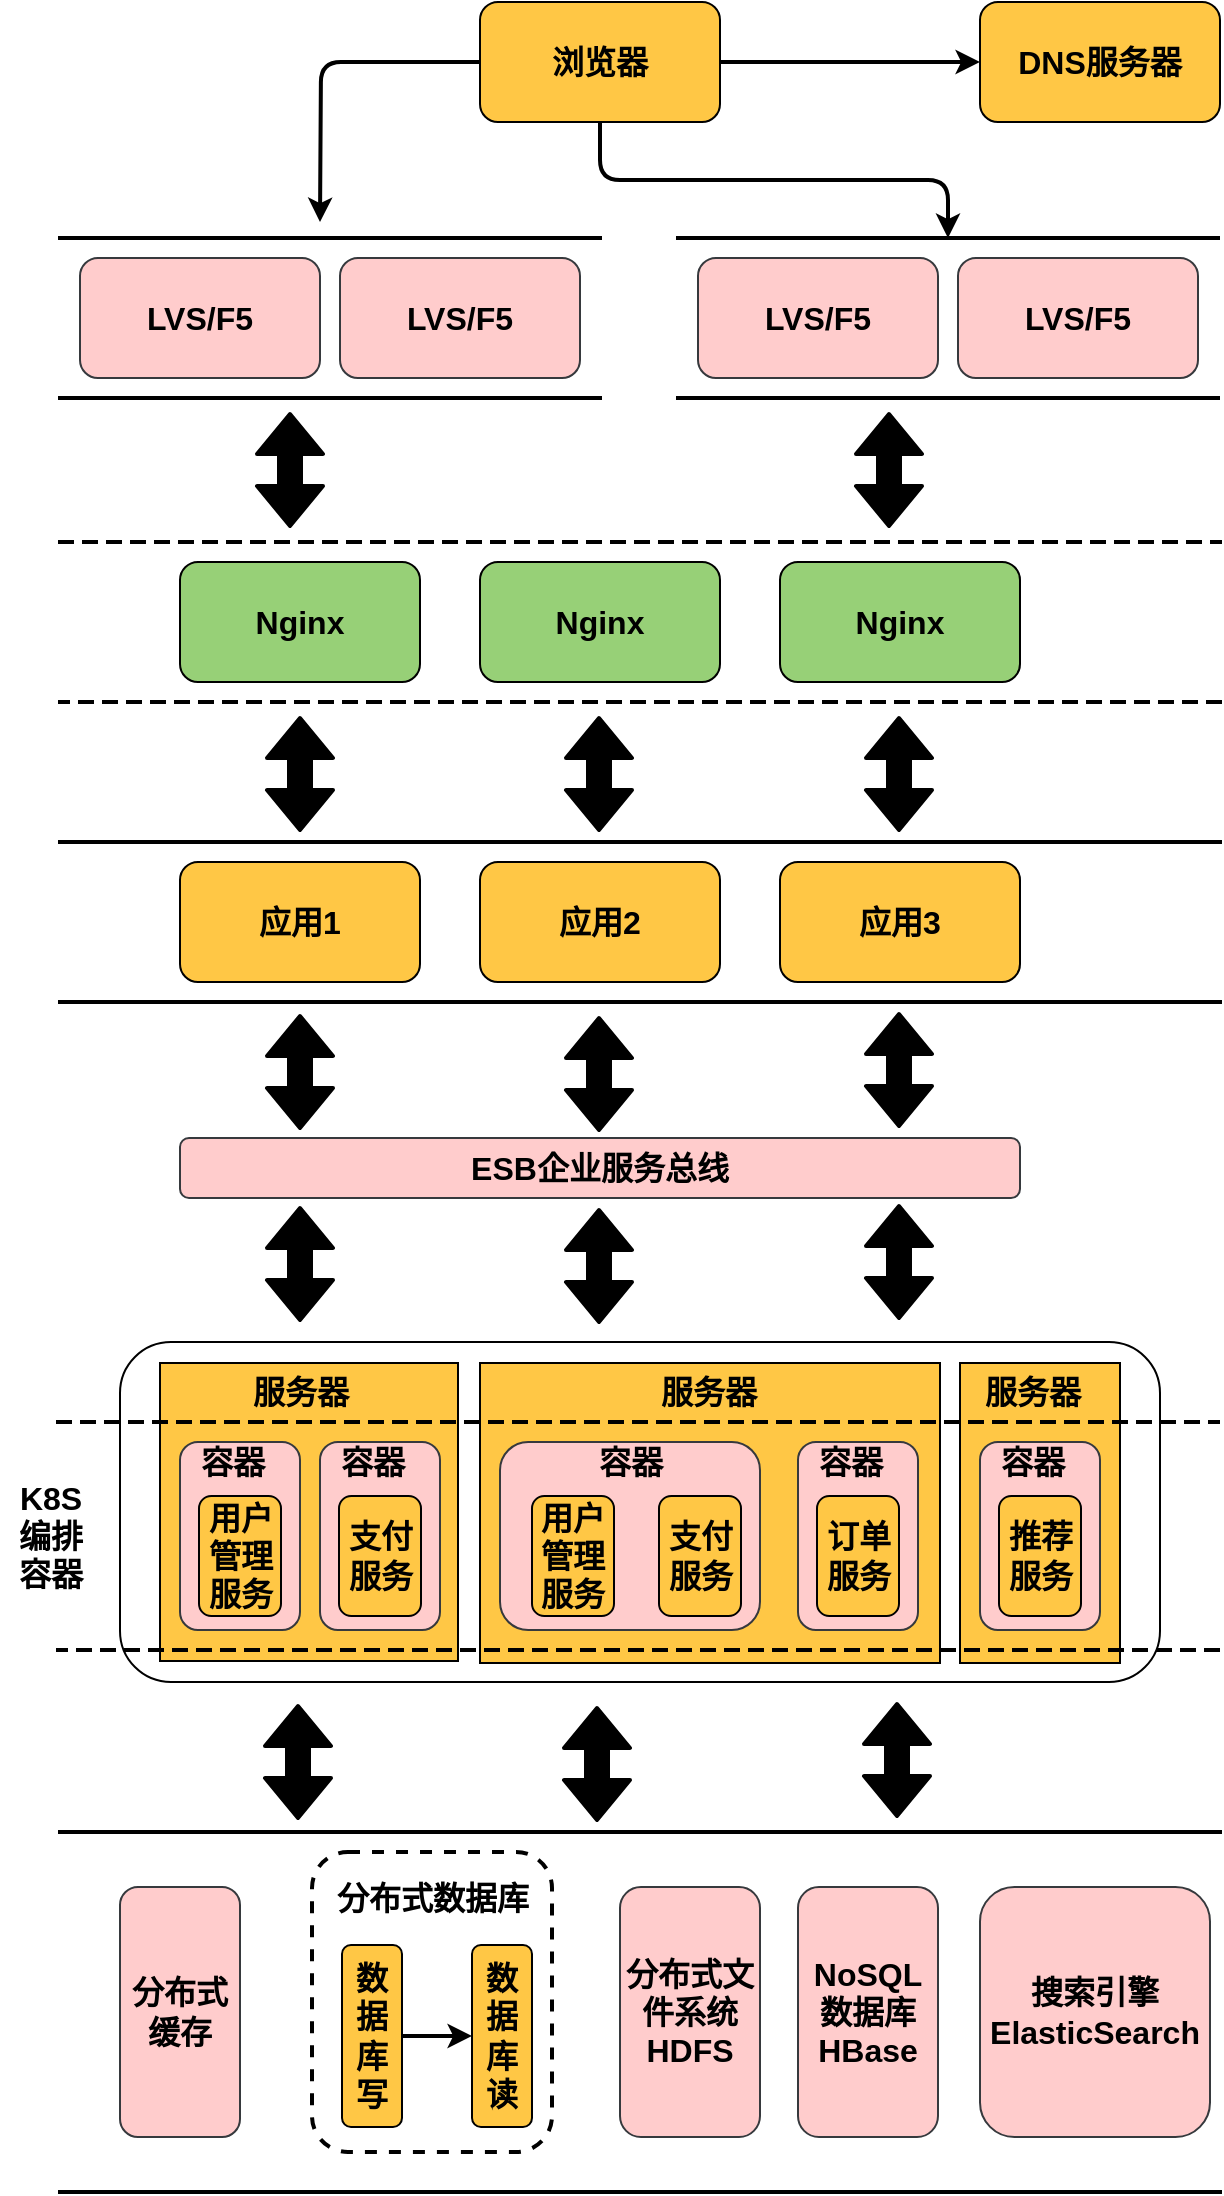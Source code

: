 <mxfile version="13.9.9" type="device"><diagram id="4cAQ_PlLzAiq_EpRKos7" name="第 1 页"><mxGraphModel dx="952" dy="1813" grid="1" gridSize="10" guides="1" tooltips="1" connect="1" arrows="1" fold="1" page="1" pageScale="1" pageWidth="827" pageHeight="1169" math="0" shadow="0"><root><mxCell id="0"/><mxCell id="1" parent="0"/><mxCell id="AKEzSOLt9dzTBG8r2gdg-1" value="" style="rounded=1;whiteSpace=wrap;html=1;fontSize=16;" vertex="1" parent="1"><mxGeometry x="120" y="550" width="520" height="170" as="geometry"/></mxCell><mxCell id="AKEzSOLt9dzTBG8r2gdg-23" value="" style="whiteSpace=wrap;html=1;fontSize=16;fillColor=#FFC745;" vertex="1" parent="1"><mxGeometry x="540" y="560.5" width="80" height="150" as="geometry"/></mxCell><mxCell id="AKEzSOLt9dzTBG8r2gdg-13" value="" style="whiteSpace=wrap;html=1;fontSize=16;fillColor=#FFC745;" vertex="1" parent="1"><mxGeometry x="300" y="560.5" width="230" height="150" as="geometry"/></mxCell><mxCell id="AKEzSOLt9dzTBG8r2gdg-2" value="" style="whiteSpace=wrap;html=1;aspect=fixed;fontSize=16;fillColor=#FFC745;" vertex="1" parent="1"><mxGeometry x="140" y="560.5" width="149" height="149" as="geometry"/></mxCell><mxCell id="P_lCHPdi908Ih0nO8qUU-2" value="" style="shape=partialRectangle;whiteSpace=wrap;html=1;left=0;right=0;fillColor=none;glass=0;strokeWidth=2;fontSize=16;align=center;" parent="1" vertex="1"><mxGeometry x="90" y="795" width="580" height="180" as="geometry"/></mxCell><mxCell id="P_lCHPdi908Ih0nO8qUU-11" value="" style="shape=partialRectangle;whiteSpace=wrap;html=1;left=0;right=0;fillColor=none;glass=0;strokeWidth=2;fontSize=16;align=center;" parent="1" vertex="1"><mxGeometry x="90" y="-2" width="270" height="80" as="geometry"/></mxCell><mxCell id="P_lCHPdi908Ih0nO8qUU-4" value="" style="shape=partialRectangle;whiteSpace=wrap;html=1;left=0;right=0;fillColor=none;glass=0;strokeWidth=2;fontSize=16;align=center;dashed=1;" parent="1" vertex="1"><mxGeometry x="90" y="150" width="580" height="80" as="geometry"/></mxCell><mxCell id="P_lCHPdi908Ih0nO8qUU-3" value="" style="shape=partialRectangle;whiteSpace=wrap;html=1;left=0;right=0;fillColor=none;glass=0;strokeWidth=2;fontSize=16;align=center;" parent="1" vertex="1"><mxGeometry x="90" y="300" width="580" height="80" as="geometry"/></mxCell><mxCell id="ZO9QVZcrpySH5noTf4zN-4" style="edgeStyle=orthogonalEdgeStyle;rounded=1;orthogonalLoop=1;jettySize=auto;html=1;shadow=0;strokeWidth=2;fillColor=#000000;fontSize=16;" parent="1" source="wpOBpbmHBUdEh-ZBVqBf-41" edge="1"><mxGeometry relative="1" as="geometry"><mxPoint x="220" y="-10" as="targetPoint"/></mxGeometry></mxCell><mxCell id="ZO9QVZcrpySH5noTf4zN-5" style="edgeStyle=orthogonalEdgeStyle;rounded=1;orthogonalLoop=1;jettySize=auto;html=1;entryX=0.5;entryY=0;entryDx=0;entryDy=0;shadow=0;strokeWidth=2;fillColor=#000000;fontSize=16;" parent="1" source="wpOBpbmHBUdEh-ZBVqBf-41" target="ZO9QVZcrpySH5noTf4zN-1" edge="1"><mxGeometry relative="1" as="geometry"/></mxCell><mxCell id="ZO9QVZcrpySH5noTf4zN-7" style="edgeStyle=orthogonalEdgeStyle;rounded=1;orthogonalLoop=1;jettySize=auto;html=1;entryX=0;entryY=0.5;entryDx=0;entryDy=0;shadow=0;strokeWidth=2;fillColor=#000000;fontSize=16;" parent="1" source="wpOBpbmHBUdEh-ZBVqBf-41" target="ZO9QVZcrpySH5noTf4zN-6" edge="1"><mxGeometry relative="1" as="geometry"/></mxCell><mxCell id="wpOBpbmHBUdEh-ZBVqBf-41" value="浏览器" style="rounded=1;whiteSpace=wrap;html=1;glass=0;gradientColor=none;fontSize=16;fillColor=#FFC745;fontStyle=1" parent="1" vertex="1"><mxGeometry x="300" y="-120" width="120" height="60" as="geometry"/></mxCell><mxCell id="wpOBpbmHBUdEh-ZBVqBf-42" value="Nginx" style="rounded=1;whiteSpace=wrap;html=1;glass=0;gradientColor=none;fontSize=16;fontStyle=1;fillColor=#97D077;" parent="1" vertex="1"><mxGeometry x="300" y="160" width="120" height="60" as="geometry"/></mxCell><mxCell id="wpOBpbmHBUdEh-ZBVqBf-43" value="应用1" style="rounded=1;whiteSpace=wrap;html=1;glass=0;gradientColor=none;fontSize=16;fillColor=#FFC745;fontStyle=1" parent="1" vertex="1"><mxGeometry x="150" y="310" width="120" height="60" as="geometry"/></mxCell><mxCell id="wpOBpbmHBUdEh-ZBVqBf-44" value="应用2" style="rounded=1;whiteSpace=wrap;html=1;glass=0;gradientColor=none;fontSize=16;fillColor=#FFC745;fontStyle=1" parent="1" vertex="1"><mxGeometry x="300" y="310" width="120" height="60" as="geometry"/></mxCell><mxCell id="wpOBpbmHBUdEh-ZBVqBf-45" value="应用3" style="rounded=1;whiteSpace=wrap;html=1;glass=0;gradientColor=none;fontSize=16;fillColor=#FFC745;fontStyle=1;verticalAlign=middle;" parent="1" vertex="1"><mxGeometry x="450" y="310" width="120" height="60" as="geometry"/></mxCell><mxCell id="wpOBpbmHBUdEh-ZBVqBf-49" value="" style="shape=flexArrow;endArrow=classic;startArrow=classic;html=1;shadow=0;strokeWidth=2;fontSize=16;fillColor=#000000;" parent="1" edge="1"><mxGeometry width="50" height="50" relative="1" as="geometry"><mxPoint x="210" y="444" as="sourcePoint"/><mxPoint x="210" y="386" as="targetPoint"/></mxGeometry></mxCell><mxCell id="wpOBpbmHBUdEh-ZBVqBf-50" value="" style="shape=flexArrow;endArrow=classic;startArrow=classic;html=1;shadow=0;strokeWidth=2;fontSize=16;entryX=0.5;entryY=1;entryDx=0;entryDy=0;fillColor=#000000;" parent="1" edge="1"><mxGeometry width="50" height="50" relative="1" as="geometry"><mxPoint x="359.5" y="445" as="sourcePoint"/><mxPoint x="359.5" y="387" as="targetPoint"/></mxGeometry></mxCell><mxCell id="wpOBpbmHBUdEh-ZBVqBf-51" value="" style="shape=flexArrow;endArrow=classic;startArrow=classic;html=1;shadow=0;strokeWidth=2;fontSize=16;entryX=0.5;entryY=1;entryDx=0;entryDy=0;fillColor=#000000;" parent="1" edge="1"><mxGeometry width="50" height="50" relative="1" as="geometry"><mxPoint x="509.5" y="443" as="sourcePoint"/><mxPoint x="509.5" y="385" as="targetPoint"/></mxGeometry></mxCell><mxCell id="wpOBpbmHBUdEh-ZBVqBf-59" value="分布式缓存" style="rounded=1;whiteSpace=wrap;html=1;glass=0;fontSize=16;fillColor=#ffcccc;fontStyle=1;strokeColor=#36393d;" parent="1" vertex="1"><mxGeometry x="120" y="822.5" width="60" height="125" as="geometry"/></mxCell><mxCell id="wpOBpbmHBUdEh-ZBVqBf-60" value="" style="rounded=1;whiteSpace=wrap;html=1;glass=0;gradientColor=none;fontSize=16;fillColor=none;dashed=1;strokeWidth=2;" parent="1" vertex="1"><mxGeometry x="216" y="805" width="120" height="150" as="geometry"/></mxCell><mxCell id="wpOBpbmHBUdEh-ZBVqBf-64" value="" style="edgeStyle=orthogonalEdgeStyle;rounded=1;orthogonalLoop=1;jettySize=auto;html=1;shadow=0;strokeWidth=2;fillColor=#000000;fontSize=16;" parent="1" source="wpOBpbmHBUdEh-ZBVqBf-61" target="wpOBpbmHBUdEh-ZBVqBf-63" edge="1"><mxGeometry relative="1" as="geometry"/></mxCell><mxCell id="wpOBpbmHBUdEh-ZBVqBf-61" value="数据库写" style="rounded=1;whiteSpace=wrap;html=1;glass=0;gradientColor=none;fontSize=16;fillColor=#FFC745;fontStyle=1" parent="1" vertex="1"><mxGeometry x="231" y="851.5" width="30" height="91" as="geometry"/></mxCell><mxCell id="wpOBpbmHBUdEh-ZBVqBf-62" value="分布式数据库" style="text;html=1;align=center;verticalAlign=middle;resizable=0;points=[];autosize=1;fontSize=16;fontStyle=1" parent="1" vertex="1"><mxGeometry x="221" y="817.5" width="110" height="20" as="geometry"/></mxCell><mxCell id="wpOBpbmHBUdEh-ZBVqBf-63" value="数据库读" style="rounded=1;whiteSpace=wrap;html=1;glass=0;gradientColor=none;fontSize=16;fillColor=#FFC745;fontStyle=1" parent="1" vertex="1"><mxGeometry x="296" y="851.5" width="30" height="91" as="geometry"/></mxCell><mxCell id="P_lCHPdi908Ih0nO8qUU-6" value="" style="shape=flexArrow;endArrow=classic;startArrow=classic;html=1;shadow=0;strokeWidth=2;fontSize=16;fillColor=#000000;" parent="1" edge="1"><mxGeometry width="50" height="50" relative="1" as="geometry"><mxPoint x="210" y="295" as="sourcePoint"/><mxPoint x="210" y="237" as="targetPoint"/></mxGeometry></mxCell><mxCell id="P_lCHPdi908Ih0nO8qUU-7" value="" style="shape=flexArrow;endArrow=classic;startArrow=classic;html=1;shadow=0;strokeWidth=2;fontSize=16;entryX=0.5;entryY=1;entryDx=0;entryDy=0;fillColor=#000000;" parent="1" edge="1"><mxGeometry width="50" height="50" relative="1" as="geometry"><mxPoint x="359.5" y="295" as="sourcePoint"/><mxPoint x="359.5" y="237" as="targetPoint"/></mxGeometry></mxCell><mxCell id="P_lCHPdi908Ih0nO8qUU-8" value="" style="shape=flexArrow;endArrow=classic;startArrow=classic;html=1;shadow=0;strokeWidth=2;fontSize=16;entryX=0.5;entryY=1;entryDx=0;entryDy=0;fillColor=#000000;" parent="1" edge="1"><mxGeometry width="50" height="50" relative="1" as="geometry"><mxPoint x="509.5" y="295" as="sourcePoint"/><mxPoint x="509.5" y="237" as="targetPoint"/></mxGeometry></mxCell><mxCell id="P_lCHPdi908Ih0nO8qUU-9" value="Nginx" style="rounded=1;whiteSpace=wrap;html=1;glass=0;gradientColor=none;fontSize=16;fontStyle=1;fillColor=#97D077;" parent="1" vertex="1"><mxGeometry x="150" y="160" width="120" height="60" as="geometry"/></mxCell><mxCell id="P_lCHPdi908Ih0nO8qUU-10" value="Nginx" style="rounded=1;whiteSpace=wrap;html=1;glass=0;gradientColor=none;fontSize=16;fontStyle=1;fillColor=#97D077;" parent="1" vertex="1"><mxGeometry x="450" y="160" width="120" height="60" as="geometry"/></mxCell><mxCell id="P_lCHPdi908Ih0nO8qUU-12" value="LVS/F5" style="rounded=1;whiteSpace=wrap;html=1;glass=0;fontSize=16;fontStyle=1;fillColor=#ffcccc;strokeColor=#36393d;" parent="1" vertex="1"><mxGeometry x="230" y="8" width="120" height="60" as="geometry"/></mxCell><mxCell id="P_lCHPdi908Ih0nO8qUU-13" value="LVS/F5" style="rounded=1;whiteSpace=wrap;html=1;glass=0;fontSize=16;fontStyle=1;fillColor=#ffcccc;strokeColor=#36393d;" parent="1" vertex="1"><mxGeometry x="100" y="8" width="120" height="60" as="geometry"/></mxCell><mxCell id="P_lCHPdi908Ih0nO8qUU-15" value="" style="shape=flexArrow;endArrow=classic;startArrow=classic;html=1;shadow=0;strokeWidth=2;fontSize=16;fillColor=#000000;" parent="1" edge="1"><mxGeometry width="50" height="50" relative="1" as="geometry"><mxPoint x="205" y="143" as="sourcePoint"/><mxPoint x="205" y="85" as="targetPoint"/></mxGeometry></mxCell><mxCell id="P_lCHPdi908Ih0nO8qUU-17" value="" style="shape=flexArrow;endArrow=classic;startArrow=classic;html=1;shadow=0;strokeWidth=2;fontSize=16;entryX=0.5;entryY=1;entryDx=0;entryDy=0;fillColor=#000000;" parent="1" edge="1"><mxGeometry width="50" height="50" relative="1" as="geometry"><mxPoint x="504.5" y="143" as="sourcePoint"/><mxPoint x="504.5" y="85" as="targetPoint"/></mxGeometry></mxCell><mxCell id="ZO9QVZcrpySH5noTf4zN-1" value="" style="shape=partialRectangle;whiteSpace=wrap;html=1;left=0;right=0;fillColor=none;glass=0;strokeWidth=2;fontSize=16;align=center;" parent="1" vertex="1"><mxGeometry x="399" y="-2" width="270" height="80" as="geometry"/></mxCell><mxCell id="ZO9QVZcrpySH5noTf4zN-2" value="LVS/F5" style="rounded=1;whiteSpace=wrap;html=1;glass=0;fontSize=16;fontStyle=1;fillColor=#ffcccc;strokeColor=#36393d;" parent="1" vertex="1"><mxGeometry x="539" y="8" width="120" height="60" as="geometry"/></mxCell><mxCell id="ZO9QVZcrpySH5noTf4zN-3" value="LVS/F5" style="rounded=1;whiteSpace=wrap;html=1;glass=0;fontSize=16;fontStyle=1;fillColor=#ffcccc;strokeColor=#36393d;" parent="1" vertex="1"><mxGeometry x="409" y="8" width="120" height="60" as="geometry"/></mxCell><mxCell id="ZO9QVZcrpySH5noTf4zN-6" value="DNS服务器" style="rounded=1;whiteSpace=wrap;html=1;glass=0;gradientColor=none;fontSize=16;fillColor=#FFC745;fontStyle=1" parent="1" vertex="1"><mxGeometry x="550" y="-120" width="120" height="60" as="geometry"/></mxCell><mxCell id="ZO9QVZcrpySH5noTf4zN-9" value="分布式文件系统HDFS" style="rounded=1;whiteSpace=wrap;html=1;glass=0;fontSize=16;fillColor=#ffcccc;fontStyle=1;strokeColor=#36393d;" parent="1" vertex="1"><mxGeometry x="370" y="822.5" width="70" height="125" as="geometry"/></mxCell><mxCell id="ZO9QVZcrpySH5noTf4zN-11" value="NoSQL数据库&lt;br&gt;HBase" style="rounded=1;whiteSpace=wrap;html=1;glass=0;fontSize=16;fillColor=#ffcccc;fontStyle=1;strokeColor=#36393d;" parent="1" vertex="1"><mxGeometry x="459" y="822.5" width="70" height="125" as="geometry"/></mxCell><mxCell id="ZO9QVZcrpySH5noTf4zN-12" value="搜索引擎ElasticSearch" style="rounded=1;whiteSpace=wrap;html=1;glass=0;fontSize=16;fillColor=#ffcccc;fontStyle=1;strokeColor=#36393d;" parent="1" vertex="1"><mxGeometry x="550" y="822.5" width="115" height="125" as="geometry"/></mxCell><mxCell id="cAOLsMwSYTsYF31tvipU-1" value="" style="shape=partialRectangle;whiteSpace=wrap;html=1;left=0;right=0;fillColor=none;glass=0;strokeWidth=2;fontSize=16;align=center;dashed=1;" parent="1" vertex="1"><mxGeometry x="89" y="590" width="580" height="114" as="geometry"/></mxCell><mxCell id="cAOLsMwSYTsYF31tvipU-5" value="" style="shape=flexArrow;endArrow=classic;startArrow=classic;html=1;shadow=0;strokeWidth=2;fontSize=16;fillColor=#000000;" parent="1" edge="1"><mxGeometry width="50" height="50" relative="1" as="geometry"><mxPoint x="209" y="789" as="sourcePoint"/><mxPoint x="209" y="731" as="targetPoint"/></mxGeometry></mxCell><mxCell id="cAOLsMwSYTsYF31tvipU-6" value="" style="shape=flexArrow;endArrow=classic;startArrow=classic;html=1;shadow=0;strokeWidth=2;fontSize=16;entryX=0.5;entryY=1;entryDx=0;entryDy=0;fillColor=#000000;" parent="1" edge="1"><mxGeometry width="50" height="50" relative="1" as="geometry"><mxPoint x="358.5" y="790" as="sourcePoint"/><mxPoint x="358.5" y="732" as="targetPoint"/></mxGeometry></mxCell><mxCell id="cAOLsMwSYTsYF31tvipU-7" value="" style="shape=flexArrow;endArrow=classic;startArrow=classic;html=1;shadow=0;strokeWidth=2;fontSize=16;entryX=0.5;entryY=1;entryDx=0;entryDy=0;fillColor=#000000;" parent="1" edge="1"><mxGeometry width="50" height="50" relative="1" as="geometry"><mxPoint x="508.5" y="788" as="sourcePoint"/><mxPoint x="508.5" y="730" as="targetPoint"/></mxGeometry></mxCell><mxCell id="WUvoLxvZ_FtgaEN_I2dC-1" value="" style="shape=flexArrow;endArrow=classic;startArrow=classic;html=1;shadow=0;strokeWidth=2;fontSize=16;fillColor=#000000;" parent="1" edge="1"><mxGeometry width="50" height="50" relative="1" as="geometry"><mxPoint x="210" y="540" as="sourcePoint"/><mxPoint x="210" y="482" as="targetPoint"/></mxGeometry></mxCell><mxCell id="WUvoLxvZ_FtgaEN_I2dC-2" value="" style="shape=flexArrow;endArrow=classic;startArrow=classic;html=1;shadow=0;strokeWidth=2;fontSize=16;entryX=0.5;entryY=1;entryDx=0;entryDy=0;fillColor=#000000;" parent="1" edge="1"><mxGeometry width="50" height="50" relative="1" as="geometry"><mxPoint x="359.5" y="541" as="sourcePoint"/><mxPoint x="359.5" y="483" as="targetPoint"/></mxGeometry></mxCell><mxCell id="WUvoLxvZ_FtgaEN_I2dC-3" value="" style="shape=flexArrow;endArrow=classic;startArrow=classic;html=1;shadow=0;strokeWidth=2;fontSize=16;entryX=0.5;entryY=1;entryDx=0;entryDy=0;fillColor=#000000;" parent="1" edge="1"><mxGeometry width="50" height="50" relative="1" as="geometry"><mxPoint x="509.5" y="539" as="sourcePoint"/><mxPoint x="509.5" y="481" as="targetPoint"/></mxGeometry></mxCell><mxCell id="WUvoLxvZ_FtgaEN_I2dC-4" value="ESB企业服务总线" style="rounded=1;whiteSpace=wrap;html=1;fillColor=#ffcccc;strokeColor=#36393d;fontStyle=1;fontSize=16;" parent="1" vertex="1"><mxGeometry x="150" y="448" width="420" height="30" as="geometry"/></mxCell><mxCell id="AKEzSOLt9dzTBG8r2gdg-3" value="服务器" style="text;html=1;align=center;verticalAlign=middle;resizable=0;points=[];autosize=1;fontSize=16;fontStyle=1" vertex="1" parent="1"><mxGeometry x="180" y="565" width="60" height="20" as="geometry"/></mxCell><mxCell id="AKEzSOLt9dzTBG8r2gdg-4" value="" style="rounded=1;whiteSpace=wrap;html=1;fontSize=16;fillColor=#ffcccc;strokeColor=#36393d;" vertex="1" parent="1"><mxGeometry x="150" y="600" width="60" height="94" as="geometry"/></mxCell><mxCell id="cAOLsMwSYTsYF31tvipU-2" value="用户管理服务" style="rounded=1;whiteSpace=wrap;html=1;glass=0;gradientColor=none;fontSize=16;fillColor=#FFC745;fontStyle=1" parent="1" vertex="1"><mxGeometry x="159.5" y="627" width="41" height="60" as="geometry"/></mxCell><mxCell id="AKEzSOLt9dzTBG8r2gdg-5" value="容器" style="text;html=1;align=center;verticalAlign=middle;resizable=0;points=[];autosize=1;fontSize=16;fontStyle=1" vertex="1" parent="1"><mxGeometry x="150.5" y="600" width="50" height="20" as="geometry"/></mxCell><mxCell id="AKEzSOLt9dzTBG8r2gdg-10" value="" style="rounded=1;whiteSpace=wrap;html=1;fontSize=16;fillColor=#ffcccc;strokeColor=#36393d;" vertex="1" parent="1"><mxGeometry x="220" y="600" width="60" height="94" as="geometry"/></mxCell><mxCell id="AKEzSOLt9dzTBG8r2gdg-11" value="支付服务" style="rounded=1;whiteSpace=wrap;html=1;glass=0;gradientColor=none;fontSize=16;fillColor=#FFC745;fontStyle=1" vertex="1" parent="1"><mxGeometry x="229.5" y="627" width="41" height="60" as="geometry"/></mxCell><mxCell id="AKEzSOLt9dzTBG8r2gdg-12" value="容器" style="text;html=1;align=center;verticalAlign=middle;resizable=0;points=[];autosize=1;fontSize=16;fontStyle=1" vertex="1" parent="1"><mxGeometry x="220.5" y="600" width="50" height="20" as="geometry"/></mxCell><mxCell id="AKEzSOLt9dzTBG8r2gdg-14" value="服务器" style="text;html=1;align=center;verticalAlign=middle;resizable=0;points=[];autosize=1;fontSize=16;fontStyle=1" vertex="1" parent="1"><mxGeometry x="384" y="565" width="60" height="20" as="geometry"/></mxCell><mxCell id="AKEzSOLt9dzTBG8r2gdg-15" value="" style="rounded=1;whiteSpace=wrap;html=1;fontSize=16;fillColor=#ffcccc;strokeColor=#36393d;" vertex="1" parent="1"><mxGeometry x="310" y="600" width="130" height="94" as="geometry"/></mxCell><mxCell id="AKEzSOLt9dzTBG8r2gdg-16" value="支付服务" style="rounded=1;whiteSpace=wrap;html=1;glass=0;gradientColor=none;fontSize=16;fillColor=#FFC745;fontStyle=1" vertex="1" parent="1"><mxGeometry x="389.5" y="627" width="41" height="60" as="geometry"/></mxCell><mxCell id="AKEzSOLt9dzTBG8r2gdg-17" value="容器" style="text;html=1;align=center;verticalAlign=middle;resizable=0;points=[];autosize=1;fontSize=16;fontStyle=1" vertex="1" parent="1"><mxGeometry x="350" y="600" width="50" height="20" as="geometry"/></mxCell><mxCell id="AKEzSOLt9dzTBG8r2gdg-24" value="服务器" style="text;html=1;align=center;verticalAlign=middle;resizable=0;points=[];autosize=1;fontSize=16;fontStyle=1" vertex="1" parent="1"><mxGeometry x="545.5" y="565" width="60" height="20" as="geometry"/></mxCell><mxCell id="AKEzSOLt9dzTBG8r2gdg-25" value="" style="rounded=1;whiteSpace=wrap;html=1;fontSize=16;fillColor=#ffcccc;strokeColor=#36393d;" vertex="1" parent="1"><mxGeometry x="550" y="600" width="60" height="94" as="geometry"/></mxCell><mxCell id="AKEzSOLt9dzTBG8r2gdg-26" value="推荐服务" style="rounded=1;whiteSpace=wrap;html=1;glass=0;gradientColor=none;fontSize=16;fillColor=#FFC745;fontStyle=1" vertex="1" parent="1"><mxGeometry x="559.5" y="627" width="41" height="60" as="geometry"/></mxCell><mxCell id="AKEzSOLt9dzTBG8r2gdg-27" value="容器" style="text;html=1;align=center;verticalAlign=middle;resizable=0;points=[];autosize=1;fontSize=16;fontStyle=1" vertex="1" parent="1"><mxGeometry x="550.5" y="600" width="50" height="20" as="geometry"/></mxCell><mxCell id="AKEzSOLt9dzTBG8r2gdg-28" value="" style="rounded=1;whiteSpace=wrap;html=1;fontSize=16;fillColor=#ffcccc;strokeColor=#36393d;" vertex="1" parent="1"><mxGeometry x="459" y="600" width="60" height="94" as="geometry"/></mxCell><mxCell id="AKEzSOLt9dzTBG8r2gdg-29" value="订单服务" style="rounded=1;whiteSpace=wrap;html=1;glass=0;gradientColor=none;fontSize=16;fillColor=#FFC745;fontStyle=1" vertex="1" parent="1"><mxGeometry x="468.5" y="627" width="41" height="60" as="geometry"/></mxCell><mxCell id="AKEzSOLt9dzTBG8r2gdg-30" value="容器" style="text;html=1;align=center;verticalAlign=middle;resizable=0;points=[];autosize=1;fontSize=16;fontStyle=1" vertex="1" parent="1"><mxGeometry x="459.5" y="600" width="50" height="20" as="geometry"/></mxCell><mxCell id="AKEzSOLt9dzTBG8r2gdg-31" value="用户管理服务" style="rounded=1;whiteSpace=wrap;html=1;glass=0;gradientColor=none;fontSize=16;fillColor=#FFC745;fontStyle=1" vertex="1" parent="1"><mxGeometry x="326" y="627" width="41" height="60" as="geometry"/></mxCell><mxCell id="AKEzSOLt9dzTBG8r2gdg-32" value="K8S&lt;br&gt;编排&lt;br&gt;容器" style="text;html=1;align=center;verticalAlign=middle;resizable=0;points=[];autosize=1;fontSize=16;fontStyle=1" vertex="1" parent="1"><mxGeometry x="60" y="617" width="50" height="60" as="geometry"/></mxCell></root></mxGraphModel></diagram></mxfile>